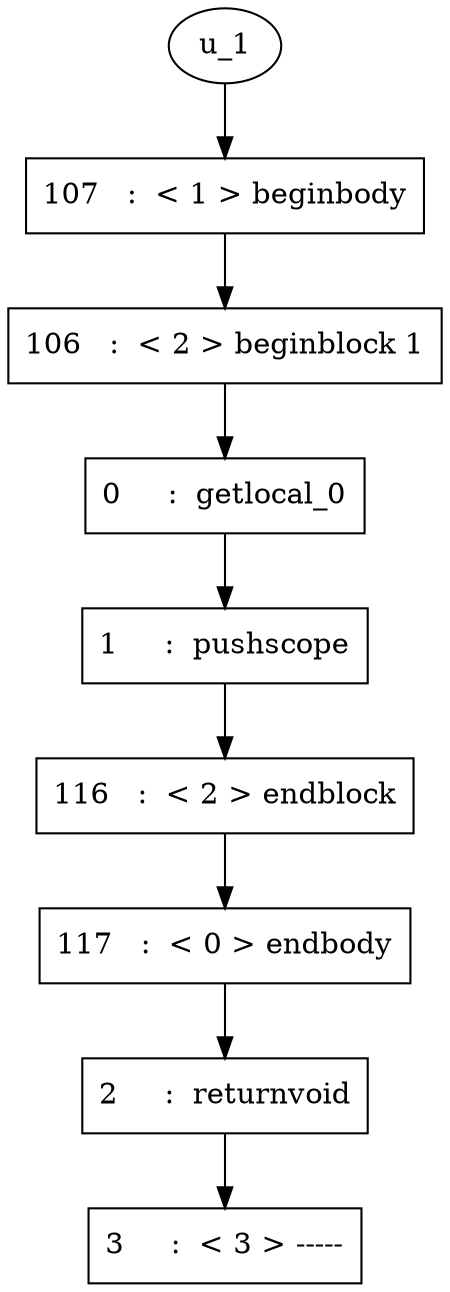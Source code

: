 digraph G {
u0[label="0     :  getlocal_0",shape="box"];
u1[label="1     :  pushscope",shape="box"];
u2[label="2     :  returnvoid",shape="box"];
u3[label="3     :  < 3 > -----",shape="box"];
u106[label="106   :  < 2 > beginblock 1",shape="box"];
u107[label="107   :  < 1 > beginbody",shape="box"];
u116[label="116   :  < 2 > endblock",shape="box"];
u117[label="117   :  < 0 > endbody",shape="box"];
u_1 -> u107;
u107 -> u106;
u106 -> u0;
u0 -> u1;
u1 -> u116;
u116 -> u117;
u117 -> u2;
u2 -> u3;

}
digraph G {
u0[label="0     :  getlocal_0",shape="box"];
u1[label="1     :  pushscope",shape="box"];
u2[label="2     :  pushbyte 100",shape="box"];
u4[label="4     :  setlocal_2",shape="box"];
u5[label="5     :  getlocal_2",shape="box"];
u6[label="6     :  pushbyte 3",shape="box"];
u8[label="8     :  add",shape="box"];
u9[label="9     :  convert_i",shape="box"];
u10[label="10    :  setlocal_2",shape="box"];
u11[label="11    :  getlocal_2",shape="box"];
u12[label="12    :  pushbyte 0",shape="box"];
u14[label="14    :  ifngt 26 (8)",shape="box"];
u18[label="18    :  < 6 > beginblock 3",shape="box"];
u19[label="19    :  pushtrue",shape="box"];
u20[label="20    :  initproperty xoo",shape="box"];
u22[label="22    :  jump 30 (4)",shape="box"];
u26[label="26    :  < 7 > beginblock 4",shape="box"];
u27[label="27    :  pushfalse",shape="box"];
u28[label="28    :  initproperty xoo",shape="box"];
u30[label="30    :  < 8 > beginblock 5",shape="box"];
u31[label="31    :  returnvalue",shape="box"];
u32[label="32    :  < 9 > -----",shape="box"];
u164[label="164   :  < 5 > beginblock 2",shape="box"];
u165[label="165   :  < 4 > beginbody",shape="box"];
u210[label="210   :  < 5 > endblock",shape="box"];
u212[label="212   :  getlocal_0",shape="box"];
u226[label="226   :  < 6 > endblock",shape="box"];
u228[label="228   :  getlocal_0",shape="box"];
u240[label="240   :  getlocal_2",shape="box"];
u241[label="241   :  < 7 > endblock",shape="box"];
u246[label="246   :  < 8 > endblock",shape="box"];
u247[label="247   :  < 0 > endbody",shape="box"];
u_1 -> u165;
u165 -> u164;
u164 -> u0;
u0 -> u1;
u1 -> u2;
u2 -> u4;
u4 -> u5;
u5 -> u6;
u6 -> u8;
u8 -> u9;
u9 -> u10;
u10 -> u11;
u11 -> u12;
u12 -> u210;
u210 -> u14;
u14 -> u18;
u14 -> u26;
u18 -> u212;
u212 -> u19;
u19 -> u20;
u20 -> u226;
u226 -> u22;
u22 -> u30;
u26 -> u228;
u228 -> u27;
u27 -> u28;
u28 -> u241;
u241 -> u30;
u30 -> u240;
u240 -> u246;
u246 -> u247;
u247 -> u31;
u31 -> u32;

}
digraph G {
u0[label="0     :  getlocal_0",shape="box"];
u1[label="1     :  pushscope",shape="box"];
u2[label="2     :  getlocal_0",shape="box"];
u3[label="3     :  constructsuper args: 0",shape="box"];
u5[label="5     :  returnvoid",shape="box"];
u6[label="6     :  < 12 > -----",shape="box"];
u112[label="112   :  < 11 > beginblock 6",shape="box"];
u113[label="113   :  < 10 > beginbody",shape="box"];
u130[label="130   :  < 11 > endblock",shape="box"];
u131[label="131   :  < 0 > endbody",shape="box"];
u_1 -> u113;
u113 -> u112;
u112 -> u0;
u0 -> u1;
u1 -> u2;
u2 -> u3;
u3 -> u130;
u130 -> u131;
u131 -> u5;
u5 -> u6;

}
digraph G {
u0[label="0     :  getlocal_0",shape="box"];
u1[label="1     :  pushscope",shape="box"];
u2[label="2     :  getscopeobject index: 0",shape="box"];
u4[label="4     :  getlex Object",shape="box"];
u6[label="6     :  pushscope",shape="box"];
u7[label="7     :  getlex flash.events:EventDispatcher",shape="box"];
u9[label="9     :  pushscope",shape="box"];
u10[label="10    :  getlex flash.display:DisplayObject",shape="box"];
u12[label="12    :  pushscope",shape="box"];
u13[label="13    :  getlex flash.display:InteractiveObject",shape="box"];
u15[label="15    :  pushscope",shape="box"];
u16[label="16    :  getlex flash.display:DisplayObjectContainer",shape="box"];
u18[label="18    :  pushscope",shape="box"];
u19[label="19    :  getlex flash.display:Sprite",shape="box"];
u21[label="21    :  pushscope",shape="box"];
u22[label="22    :  getlex flash.display:Sprite",shape="box"];
u24[label="24    :  newclass boogie1:BoogieTest1",shape="box"];
u26[label="26    :  popscope",shape="box"];
u27[label="27    :  popscope",shape="box"];
u28[label="28    :  popscope",shape="box"];
u29[label="29    :  popscope",shape="box"];
u30[label="30    :  popscope",shape="box"];
u31[label="31    :  popscope",shape="box"];
u32[label="32    :  initproperty boogie1:BoogieTest1",shape="box"];
u34[label="34    :  returnvoid",shape="box"];
u35[label="35    :  < 15 > -----",shape="box"];
u170[label="170   :  < 14 > beginblock 7",shape="box"];
u171[label="171   :  < 13 > beginbody",shape="box"];
u268[label="268   :  < 14 > endblock",shape="box"];
u269[label="269   :  < 0 > endbody",shape="box"];
u_1 -> u171;
u171 -> u170;
u170 -> u0;
u0 -> u1;
u1 -> u2;
u2 -> u4;
u4 -> u6;
u6 -> u7;
u7 -> u9;
u9 -> u10;
u10 -> u12;
u12 -> u13;
u13 -> u15;
u15 -> u16;
u16 -> u18;
u18 -> u19;
u19 -> u21;
u21 -> u22;
u22 -> u24;
u24 -> u26;
u26 -> u27;
u27 -> u28;
u28 -> u29;
u29 -> u30;
u30 -> u31;
u31 -> u32;
u32 -> u268;
u268 -> u269;
u269 -> u34;
u34 -> u35;

}
